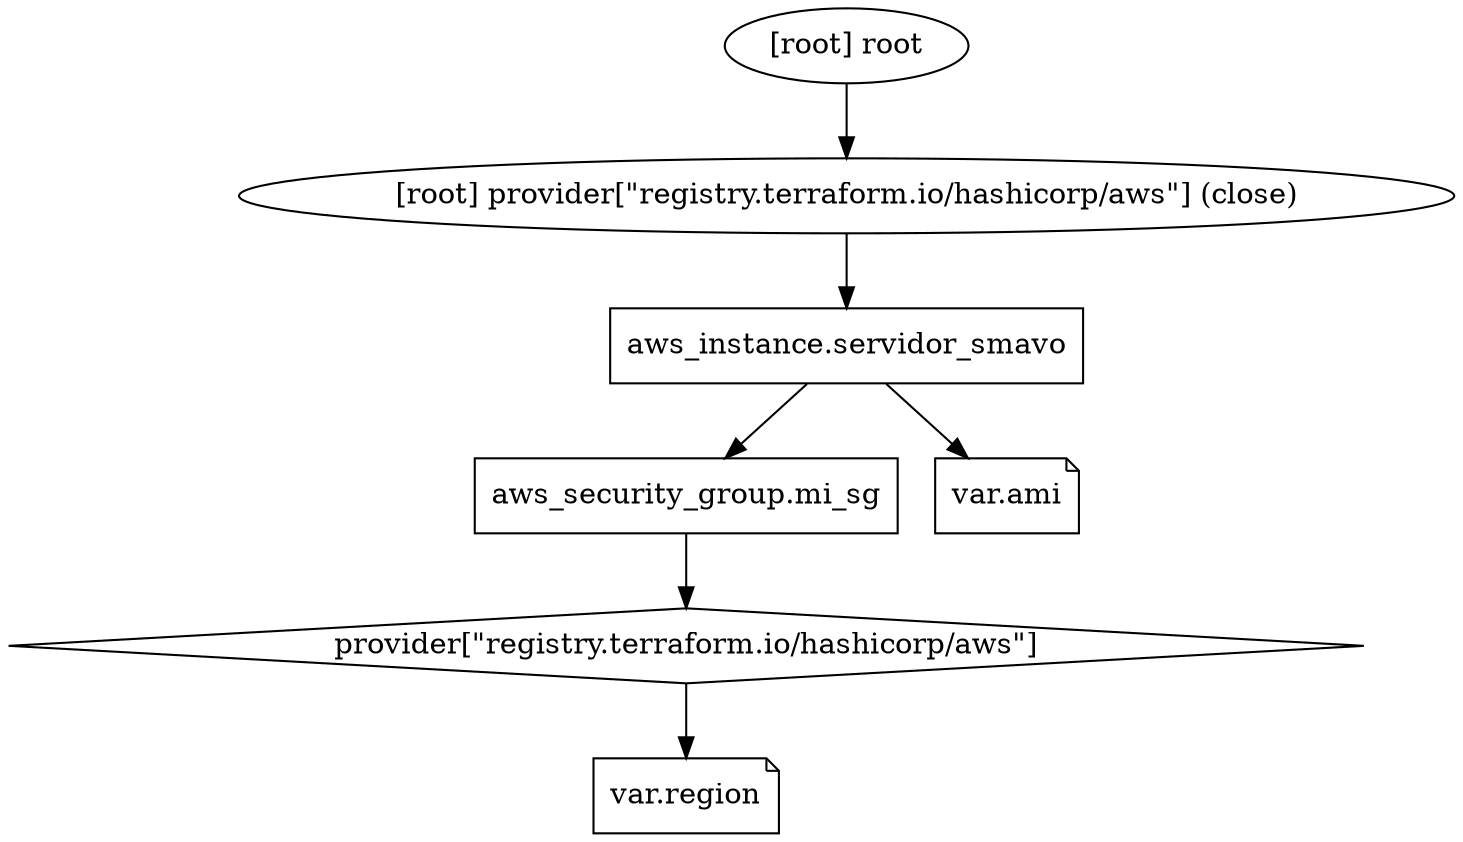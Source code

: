 digraph {
	compound = "true"
	newrank = "true"
	subgraph "root" {
		"[root] aws_instance.servidor_smavo (expand)" [label = "aws_instance.servidor_smavo", shape = "box"]
		"[root] aws_security_group.mi_sg (expand)" [label = "aws_security_group.mi_sg", shape = "box"]
		"[root] provider[\"registry.terraform.io/hashicorp/aws\"]" [label = "provider[\"registry.terraform.io/hashicorp/aws\"]", shape = "diamond"]
		"[root] var.ami" [label = "var.ami", shape = "note"]
		"[root] var.region" [label = "var.region", shape = "note"]
		"[root] aws_instance.servidor_smavo (expand)" -> "[root] aws_security_group.mi_sg (expand)"
		"[root] aws_instance.servidor_smavo (expand)" -> "[root] var.ami"
		"[root] aws_security_group.mi_sg (expand)" -> "[root] provider[\"registry.terraform.io/hashicorp/aws\"]"
		"[root] provider[\"registry.terraform.io/hashicorp/aws\"] (close)" -> "[root] aws_instance.servidor_smavo (expand)"
		"[root] provider[\"registry.terraform.io/hashicorp/aws\"]" -> "[root] var.region"
		"[root] root" -> "[root] provider[\"registry.terraform.io/hashicorp/aws\"] (close)"
	}
}

